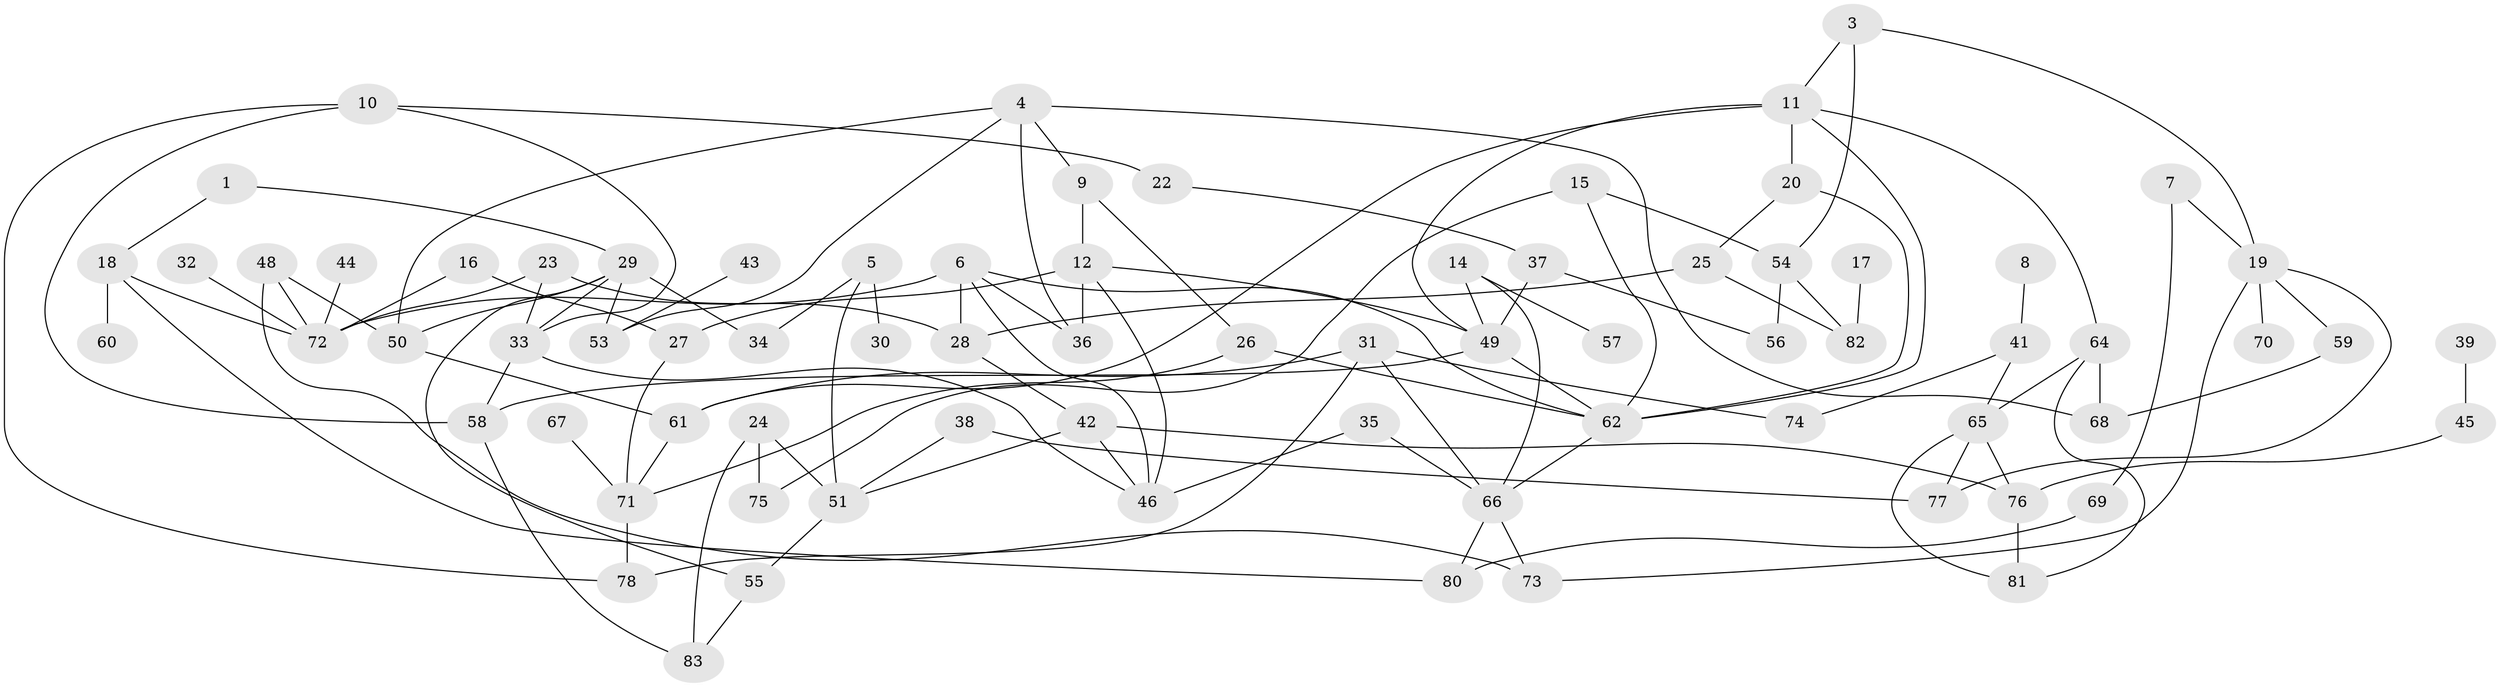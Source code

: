 // original degree distribution, {4: 0.12318840579710146, 1: 0.2318840579710145, 6: 0.028985507246376812, 3: 0.26811594202898553, 5: 0.07246376811594203, 2: 0.2318840579710145, 0: 0.036231884057971016, 7: 0.007246376811594203}
// Generated by graph-tools (version 1.1) at 2025/35/03/04/25 23:35:53]
// undirected, 75 vertices, 120 edges
graph export_dot {
  node [color=gray90,style=filled];
  1;
  3;
  4;
  5;
  6;
  7;
  8;
  9;
  10;
  11;
  12;
  14;
  15;
  16;
  17;
  18;
  19;
  20;
  22;
  23;
  24;
  25;
  26;
  27;
  28;
  29;
  30;
  31;
  32;
  33;
  34;
  35;
  36;
  37;
  38;
  39;
  41;
  42;
  43;
  44;
  45;
  46;
  48;
  49;
  50;
  51;
  53;
  54;
  55;
  56;
  57;
  58;
  59;
  60;
  61;
  62;
  64;
  65;
  66;
  67;
  68;
  69;
  70;
  71;
  72;
  73;
  74;
  75;
  76;
  77;
  78;
  80;
  81;
  82;
  83;
  1 -- 18 [weight=1.0];
  1 -- 29 [weight=1.0];
  3 -- 11 [weight=1.0];
  3 -- 19 [weight=1.0];
  3 -- 54 [weight=1.0];
  4 -- 9 [weight=1.0];
  4 -- 36 [weight=1.0];
  4 -- 50 [weight=1.0];
  4 -- 53 [weight=1.0];
  4 -- 68 [weight=1.0];
  5 -- 30 [weight=1.0];
  5 -- 34 [weight=1.0];
  5 -- 51 [weight=1.0];
  6 -- 28 [weight=1.0];
  6 -- 36 [weight=1.0];
  6 -- 46 [weight=1.0];
  6 -- 62 [weight=1.0];
  6 -- 72 [weight=1.0];
  7 -- 19 [weight=1.0];
  7 -- 69 [weight=1.0];
  8 -- 41 [weight=1.0];
  9 -- 12 [weight=2.0];
  9 -- 26 [weight=1.0];
  10 -- 22 [weight=1.0];
  10 -- 33 [weight=1.0];
  10 -- 58 [weight=1.0];
  10 -- 78 [weight=1.0];
  11 -- 20 [weight=2.0];
  11 -- 49 [weight=1.0];
  11 -- 61 [weight=1.0];
  11 -- 62 [weight=1.0];
  11 -- 64 [weight=1.0];
  12 -- 27 [weight=1.0];
  12 -- 36 [weight=1.0];
  12 -- 46 [weight=1.0];
  12 -- 49 [weight=1.0];
  14 -- 49 [weight=1.0];
  14 -- 57 [weight=1.0];
  14 -- 66 [weight=1.0];
  15 -- 54 [weight=1.0];
  15 -- 62 [weight=1.0];
  15 -- 75 [weight=1.0];
  16 -- 27 [weight=1.0];
  16 -- 72 [weight=1.0];
  17 -- 82 [weight=1.0];
  18 -- 60 [weight=1.0];
  18 -- 72 [weight=1.0];
  18 -- 80 [weight=1.0];
  19 -- 59 [weight=1.0];
  19 -- 70 [weight=1.0];
  19 -- 73 [weight=1.0];
  19 -- 77 [weight=1.0];
  20 -- 25 [weight=1.0];
  20 -- 62 [weight=1.0];
  22 -- 37 [weight=1.0];
  23 -- 28 [weight=1.0];
  23 -- 33 [weight=1.0];
  23 -- 72 [weight=1.0];
  24 -- 51 [weight=1.0];
  24 -- 75 [weight=1.0];
  24 -- 83 [weight=1.0];
  25 -- 28 [weight=1.0];
  25 -- 82 [weight=1.0];
  26 -- 62 [weight=1.0];
  26 -- 71 [weight=1.0];
  27 -- 71 [weight=1.0];
  28 -- 42 [weight=1.0];
  29 -- 33 [weight=1.0];
  29 -- 34 [weight=2.0];
  29 -- 50 [weight=1.0];
  29 -- 53 [weight=1.0];
  29 -- 55 [weight=1.0];
  31 -- 61 [weight=1.0];
  31 -- 66 [weight=1.0];
  31 -- 74 [weight=1.0];
  31 -- 78 [weight=1.0];
  32 -- 72 [weight=1.0];
  33 -- 46 [weight=1.0];
  33 -- 58 [weight=1.0];
  35 -- 46 [weight=1.0];
  35 -- 66 [weight=1.0];
  37 -- 49 [weight=1.0];
  37 -- 56 [weight=1.0];
  38 -- 51 [weight=1.0];
  38 -- 77 [weight=1.0];
  39 -- 45 [weight=1.0];
  41 -- 65 [weight=1.0];
  41 -- 74 [weight=1.0];
  42 -- 46 [weight=1.0];
  42 -- 51 [weight=1.0];
  42 -- 76 [weight=1.0];
  43 -- 53 [weight=1.0];
  44 -- 72 [weight=1.0];
  45 -- 76 [weight=1.0];
  48 -- 50 [weight=1.0];
  48 -- 72 [weight=1.0];
  48 -- 73 [weight=1.0];
  49 -- 58 [weight=1.0];
  49 -- 62 [weight=1.0];
  50 -- 61 [weight=1.0];
  51 -- 55 [weight=1.0];
  54 -- 56 [weight=1.0];
  54 -- 82 [weight=1.0];
  55 -- 83 [weight=1.0];
  58 -- 83 [weight=1.0];
  59 -- 68 [weight=1.0];
  61 -- 71 [weight=1.0];
  62 -- 66 [weight=1.0];
  64 -- 65 [weight=1.0];
  64 -- 68 [weight=1.0];
  64 -- 81 [weight=1.0];
  65 -- 76 [weight=1.0];
  65 -- 77 [weight=1.0];
  65 -- 81 [weight=1.0];
  66 -- 73 [weight=1.0];
  66 -- 80 [weight=1.0];
  67 -- 71 [weight=1.0];
  69 -- 80 [weight=1.0];
  71 -- 78 [weight=1.0];
  76 -- 81 [weight=1.0];
}
